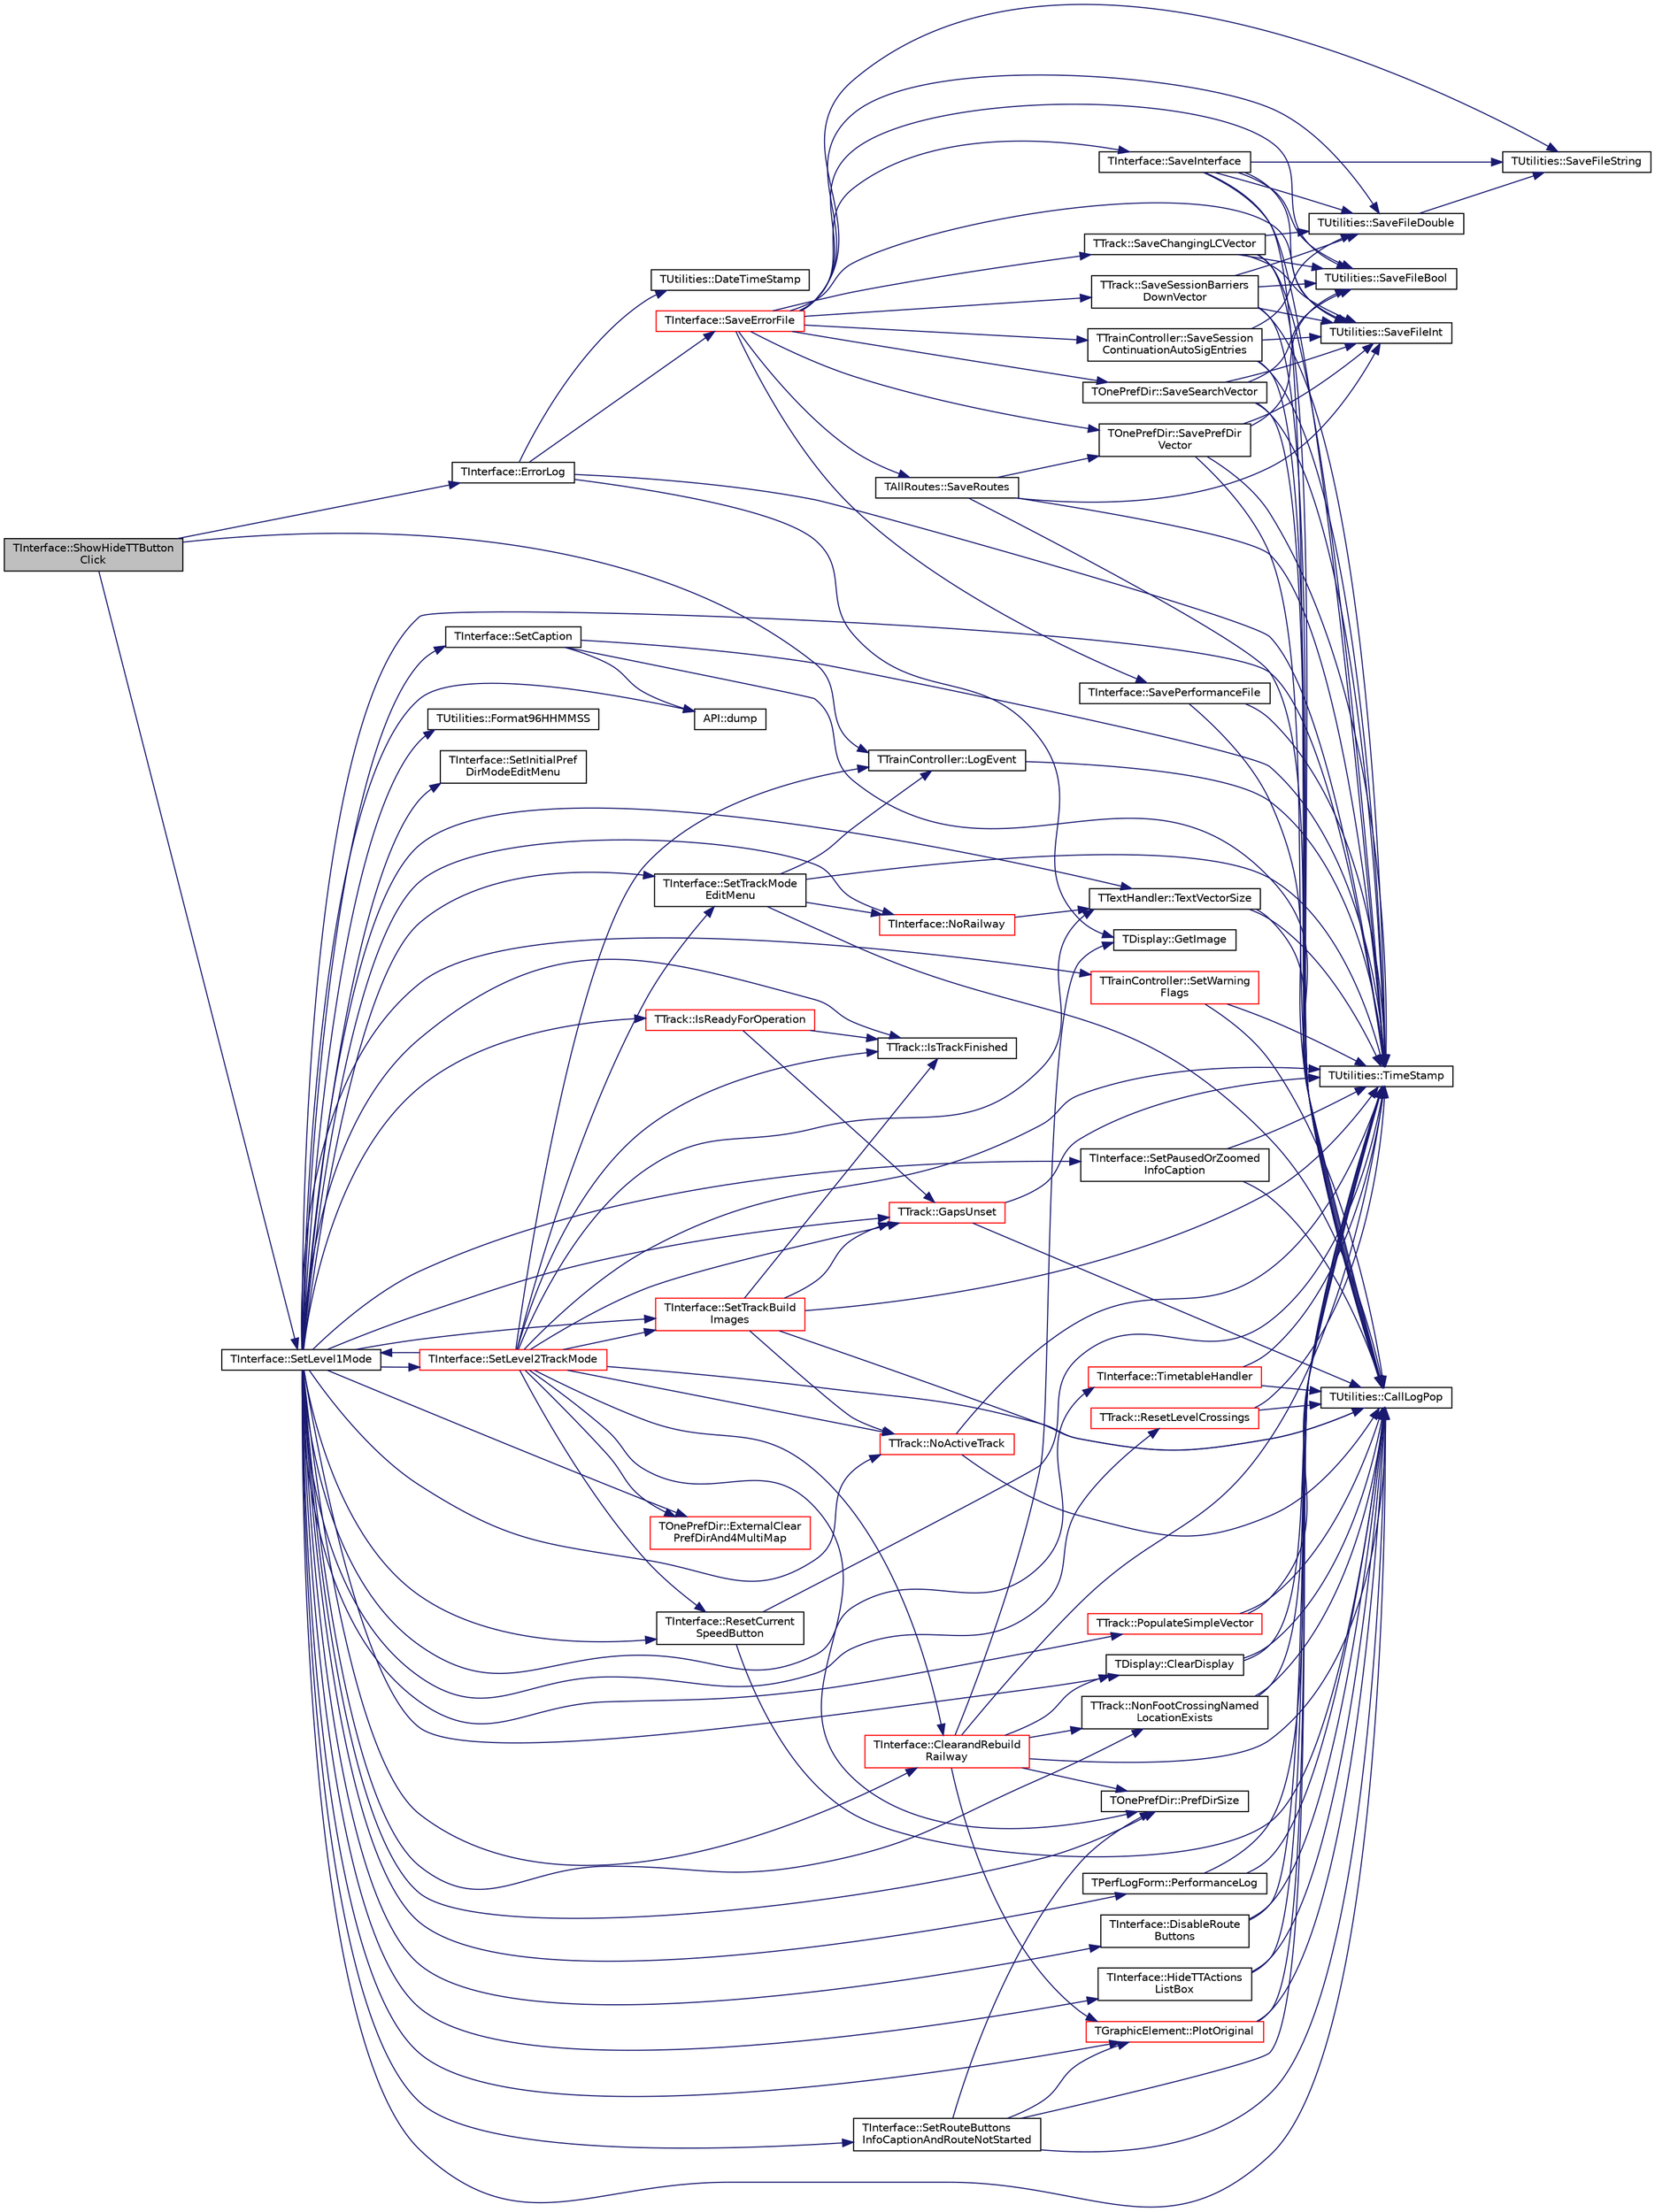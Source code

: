 digraph "TInterface::ShowHideTTButtonClick"
{
 // INTERACTIVE_SVG=YES
 // LATEX_PDF_SIZE
  edge [fontname="Helvetica",fontsize="10",labelfontname="Helvetica",labelfontsize="10"];
  node [fontname="Helvetica",fontsize="10",shape=record];
  rankdir="LR";
  Node1 [label="TInterface::ShowHideTTButton\lClick",height=0.2,width=0.4,color="black", fillcolor="grey75", style="filled", fontcolor="black",tooltip=" "];
  Node1 -> Node2 [color="midnightblue",fontsize="10",style="solid",fontname="Helvetica"];
  Node2 [label="TInterface::ErrorLog",height=0.2,width=0.4,color="black", fillcolor="white", style="filled",URL="$class_t_interface.html#a4f3a25665e2266441217849f947a1adf",tooltip="The error logging routine, called when an error is detected."];
  Node2 -> Node3 [color="midnightblue",fontsize="10",style="solid",fontname="Helvetica"];
  Node3 [label="TUtilities::DateTimeStamp",height=0.2,width=0.4,color="black", fillcolor="white", style="filled",URL="$class_t_utilities.html#a9ca62e05ace8e6c4c33d377c26c48e55",tooltip="creates a string of the form 'dd/mm/yyyy hh:mm:ss' for use in call & event logging"];
  Node2 -> Node4 [color="midnightblue",fontsize="10",style="solid",fontname="Helvetica"];
  Node4 [label="TDisplay::GetImage",height=0.2,width=0.4,color="black", fillcolor="white", style="filled",URL="$class_t_display.html#a33f7067eea9e638bdc363bd0af70d7d5",tooltip="Return a pointer to the screen image."];
  Node2 -> Node5 [color="midnightblue",fontsize="10",style="solid",fontname="Helvetica"];
  Node5 [label="TInterface::SaveErrorFile",height=0.2,width=0.4,color="red", fillcolor="white", style="filled",URL="$class_t_interface.html#a0109f801142d4fa3becae22e23b84163",tooltip="Save the error log after an error has been thrown - no need for a caller."];
  Node5 -> Node6 [color="midnightblue",fontsize="10",style="solid",fontname="Helvetica"];
  Node6 [label="TTrack::SaveChangingLCVector",height=0.2,width=0.4,color="black", fillcolor="white", style="filled",URL="$class_t_track.html#a6e1031277500eadfd3a0751e4ca4057b",tooltip="Save all changing vector values (used for error file)"];
  Node6 -> Node7 [color="midnightblue",fontsize="10",style="solid",fontname="Helvetica"];
  Node7 [label="TUtilities::CallLogPop",height=0.2,width=0.4,color="black", fillcolor="white", style="filled",URL="$class_t_utilities.html#ae1eddca13cc3c492839e131f40ec21c0",tooltip="pops the last entry off the call stack, throws an error if called when empty"];
  Node6 -> Node8 [color="midnightblue",fontsize="10",style="solid",fontname="Helvetica"];
  Node8 [label="TUtilities::SaveFileBool",height=0.2,width=0.4,color="black", fillcolor="white", style="filled",URL="$class_t_utilities.html#a06a211ebaa112f3fac0edc5b238ef876",tooltip="stores '1' if the bool is true or '0' if false to the file, then a CR"];
  Node6 -> Node9 [color="midnightblue",fontsize="10",style="solid",fontname="Helvetica"];
  Node9 [label="TUtilities::SaveFileDouble",height=0.2,width=0.4,color="black", fillcolor="white", style="filled",URL="$class_t_utilities.html#a92b5adfb8ad3a937a8d208bfd90a5741",tooltip="converts the double value to a string (if double stored directly it is truncated to 6 digits) then st..."];
  Node9 -> Node10 [color="midnightblue",fontsize="10",style="solid",fontname="Helvetica"];
  Node10 [label="TUtilities::SaveFileString",height=0.2,width=0.4,color="black", fillcolor="white", style="filled",URL="$class_t_utilities.html#a60531c6cb1a6a33dd71299d3a5b6cc21",tooltip="stores the string value to the file, then a '0' delimiter then a CR"];
  Node6 -> Node11 [color="midnightblue",fontsize="10",style="solid",fontname="Helvetica"];
  Node11 [label="TUtilities::SaveFileInt",height=0.2,width=0.4,color="black", fillcolor="white", style="filled",URL="$class_t_utilities.html#a86ed634e8a9d7ca534a324954f4a7a2f",tooltip="stores the int value to the file, then a CR"];
  Node6 -> Node12 [color="midnightblue",fontsize="10",style="solid",fontname="Helvetica"];
  Node12 [label="TUtilities::TimeStamp",height=0.2,width=0.4,color="black", fillcolor="white", style="filled",URL="$class_t_utilities.html#a34bd6bb5305bc29afdf424f6d35a921c",tooltip="creates a string of the form 'hh:mm:ss' for use in call & event logging"];
  Node5 -> Node8 [color="midnightblue",fontsize="10",style="solid",fontname="Helvetica"];
  Node5 -> Node9 [color="midnightblue",fontsize="10",style="solid",fontname="Helvetica"];
  Node5 -> Node11 [color="midnightblue",fontsize="10",style="solid",fontname="Helvetica"];
  Node5 -> Node10 [color="midnightblue",fontsize="10",style="solid",fontname="Helvetica"];
  Node5 -> Node13 [color="midnightblue",fontsize="10",style="solid",fontname="Helvetica"];
  Node13 [label="TInterface::SaveInterface",height=0.2,width=0.4,color="black", fillcolor="white", style="filled",URL="$class_t_interface.html#aee36e0cef9c182125b1095ceaf37a568",tooltip="Save interface part of a session file."];
  Node13 -> Node7 [color="midnightblue",fontsize="10",style="solid",fontname="Helvetica"];
  Node13 -> Node8 [color="midnightblue",fontsize="10",style="solid",fontname="Helvetica"];
  Node13 -> Node9 [color="midnightblue",fontsize="10",style="solid",fontname="Helvetica"];
  Node13 -> Node11 [color="midnightblue",fontsize="10",style="solid",fontname="Helvetica"];
  Node13 -> Node10 [color="midnightblue",fontsize="10",style="solid",fontname="Helvetica"];
  Node13 -> Node12 [color="midnightblue",fontsize="10",style="solid",fontname="Helvetica"];
  Node5 -> Node14 [color="midnightblue",fontsize="10",style="solid",fontname="Helvetica"];
  Node14 [label="TInterface::SavePerformanceFile",height=0.2,width=0.4,color="black", fillcolor="white", style="filled",URL="$class_t_interface.html#a33d2ed7b588fb4cf12c410312e949299",tooltip="Save performance file part of a session file."];
  Node14 -> Node7 [color="midnightblue",fontsize="10",style="solid",fontname="Helvetica"];
  Node14 -> Node12 [color="midnightblue",fontsize="10",style="solid",fontname="Helvetica"];
  Node5 -> Node15 [color="midnightblue",fontsize="10",style="solid",fontname="Helvetica"];
  Node15 [label="TOnePrefDir::SavePrefDir\lVector",height=0.2,width=0.4,color="black", fillcolor="white", style="filled",URL="$class_t_one_pref_dir.html#a3d115535b2e2d2ea05e210997a3f525c",tooltip="Save the preferred direction vector to a file."];
  Node15 -> Node7 [color="midnightblue",fontsize="10",style="solid",fontname="Helvetica"];
  Node15 -> Node8 [color="midnightblue",fontsize="10",style="solid",fontname="Helvetica"];
  Node15 -> Node11 [color="midnightblue",fontsize="10",style="solid",fontname="Helvetica"];
  Node15 -> Node12 [color="midnightblue",fontsize="10",style="solid",fontname="Helvetica"];
  Node5 -> Node16 [color="midnightblue",fontsize="10",style="solid",fontname="Helvetica"];
  Node16 [label="TAllRoutes::SaveRoutes",height=0.2,width=0.4,color="black", fillcolor="white", style="filled",URL="$class_t_all_routes.html#a4eeafc071c52e16eb1cbe5fb14b2561f",tooltip="Save railway route information to a session file or an error file."];
  Node16 -> Node7 [color="midnightblue",fontsize="10",style="solid",fontname="Helvetica"];
  Node16 -> Node11 [color="midnightblue",fontsize="10",style="solid",fontname="Helvetica"];
  Node16 -> Node15 [color="midnightblue",fontsize="10",style="solid",fontname="Helvetica"];
  Node16 -> Node12 [color="midnightblue",fontsize="10",style="solid",fontname="Helvetica"];
  Node5 -> Node17 [color="midnightblue",fontsize="10",style="solid",fontname="Helvetica"];
  Node17 [label="TOnePrefDir::SaveSearchVector",height=0.2,width=0.4,color="black", fillcolor="white", style="filled",URL="$class_t_one_pref_dir.html#a8871c609a1586aa9c4f723afaccd2502",tooltip="Save the search vector to a file."];
  Node17 -> Node7 [color="midnightblue",fontsize="10",style="solid",fontname="Helvetica"];
  Node17 -> Node8 [color="midnightblue",fontsize="10",style="solid",fontname="Helvetica"];
  Node17 -> Node11 [color="midnightblue",fontsize="10",style="solid",fontname="Helvetica"];
  Node17 -> Node12 [color="midnightblue",fontsize="10",style="solid",fontname="Helvetica"];
  Node5 -> Node18 [color="midnightblue",fontsize="10",style="solid",fontname="Helvetica"];
  Node18 [label="TTrack::SaveSessionBarriers\lDownVector",height=0.2,width=0.4,color="black", fillcolor="white", style="filled",URL="$class_t_track.html#aabbf9502a68e95e1f9d0b8571d9fb57c",tooltip="Save all vector values to the session file."];
  Node18 -> Node7 [color="midnightblue",fontsize="10",style="solid",fontname="Helvetica"];
  Node18 -> Node8 [color="midnightblue",fontsize="10",style="solid",fontname="Helvetica"];
  Node18 -> Node9 [color="midnightblue",fontsize="10",style="solid",fontname="Helvetica"];
  Node18 -> Node11 [color="midnightblue",fontsize="10",style="solid",fontname="Helvetica"];
  Node18 -> Node12 [color="midnightblue",fontsize="10",style="solid",fontname="Helvetica"];
  Node5 -> Node19 [color="midnightblue",fontsize="10",style="solid",fontname="Helvetica"];
  Node19 [label="TTrainController::SaveSession\lContinuationAutoSigEntries",height=0.2,width=0.4,color="black", fillcolor="white", style="filled",URL="$class_t_train_controller.html#ab81acdc0c0ab6e1e321f64170f0f71af",tooltip="save ContinuationAutoSigEntries to a session file"];
  Node19 -> Node7 [color="midnightblue",fontsize="10",style="solid",fontname="Helvetica"];
  Node19 -> Node9 [color="midnightblue",fontsize="10",style="solid",fontname="Helvetica"];
  Node19 -> Node11 [color="midnightblue",fontsize="10",style="solid",fontname="Helvetica"];
  Node19 -> Node12 [color="midnightblue",fontsize="10",style="solid",fontname="Helvetica"];
  Node2 -> Node12 [color="midnightblue",fontsize="10",style="solid",fontname="Helvetica"];
  Node1 -> Node37 [color="midnightblue",fontsize="10",style="solid",fontname="Helvetica"];
  Node37 [label="TTrainController::LogEvent",height=0.2,width=0.4,color="black", fillcolor="white", style="filled",URL="$class_t_train_controller.html#ac88477499edd24550fae9b90b5561ed1",tooltip="store Str to the event log - moved from TUtilities for v0.6 so can record the tt clock value"];
  Node37 -> Node12 [color="midnightblue",fontsize="10",style="solid",fontname="Helvetica"];
  Node1 -> Node38 [color="midnightblue",fontsize="10",style="solid",fontname="Helvetica"];
  Node38 [label="TInterface::SetLevel1Mode",height=0.2,width=0.4,color="black", fillcolor="white", style="filled",URL="$class_t_interface.html#acf77f2eeeac0775fde4f25ba46099e0b",tooltip="Sets the Level1 user mode, using the Level1Mode variable to determine the mode."];
  Node38 -> Node7 [color="midnightblue",fontsize="10",style="solid",fontname="Helvetica"];
  Node38 -> Node39 [color="midnightblue",fontsize="10",style="solid",fontname="Helvetica"];
  Node39 [label="TInterface::ClearandRebuild\lRailway",height=0.2,width=0.4,color="red", fillcolor="white", style="filled",URL="$class_t_interface.html#aaa05ac95703a25e1fb4863779854967c",tooltip="< Sets the information panel message for zoom-out or paused modes"];
  Node39 -> Node7 [color="midnightblue",fontsize="10",style="solid",fontname="Helvetica"];
  Node39 -> Node40 [color="midnightblue",fontsize="10",style="solid",fontname="Helvetica"];
  Node40 [label="TDisplay::ClearDisplay",height=0.2,width=0.4,color="black", fillcolor="white", style="filled",URL="$class_t_display.html#a8d990507ae0111e0b7890e8aa77fd76d",tooltip="Empty the display."];
  Node40 -> Node7 [color="midnightblue",fontsize="10",style="solid",fontname="Helvetica"];
  Node40 -> Node12 [color="midnightblue",fontsize="10",style="solid",fontname="Helvetica"];
  Node39 -> Node4 [color="midnightblue",fontsize="10",style="solid",fontname="Helvetica"];
  Node39 -> Node66 [color="midnightblue",fontsize="10",style="solid",fontname="Helvetica"];
  Node66 [label="TTrack::NonFootCrossingNamed\lLocationExists",height=0.2,width=0.4,color="black", fillcolor="white", style="filled",URL="$class_t_track.html#aa67be9f8ad9bd885f649b26962e0d41d",tooltip="True if there is a platform, NamedNonStationLocation or Concourse present in the railway."];
  Node66 -> Node7 [color="midnightblue",fontsize="10",style="solid",fontname="Helvetica"];
  Node66 -> Node12 [color="midnightblue",fontsize="10",style="solid",fontname="Helvetica"];
  Node39 -> Node68 [color="midnightblue",fontsize="10",style="solid",fontname="Helvetica"];
  Node68 [label="TGraphicElement::PlotOriginal",height=0.2,width=0.4,color="red", fillcolor="white", style="filled",URL="$class_t_graphic_element.html#ad9e23ba031b1110126227d301b59ffc7",tooltip="Plot the original graphic on screen."];
  Node68 -> Node7 [color="midnightblue",fontsize="10",style="solid",fontname="Helvetica"];
  Node68 -> Node12 [color="midnightblue",fontsize="10",style="solid",fontname="Helvetica"];
  Node39 -> Node48 [color="midnightblue",fontsize="10",style="solid",fontname="Helvetica"];
  Node48 [label="TOnePrefDir::PrefDirSize",height=0.2,width=0.4,color="black", fillcolor="white", style="filled",URL="$class_t_one_pref_dir.html#a29d013bf730e23d27fdb2c390e3a14da",tooltip="Return the vector size."];
  Node39 -> Node12 [color="midnightblue",fontsize="10",style="solid",fontname="Helvetica"];
  Node38 -> Node40 [color="midnightblue",fontsize="10",style="solid",fontname="Helvetica"];
  Node38 -> Node106 [color="midnightblue",fontsize="10",style="solid",fontname="Helvetica"];
  Node106 [label="TInterface::DisableRoute\lButtons",height=0.2,width=0.4,color="black", fillcolor="white", style="filled",URL="$class_t_interface.html#ac0c9be911e93134ddda04ba498a8bd9c",tooltip="Called during operation whenever the route type buttons need to be disabled, e.g. when paused."];
  Node106 -> Node7 [color="midnightblue",fontsize="10",style="solid",fontname="Helvetica"];
  Node106 -> Node12 [color="midnightblue",fontsize="10",style="solid",fontname="Helvetica"];
  Node38 -> Node107 [color="midnightblue",fontsize="10",style="solid",fontname="Helvetica"];
  Node107 [label="API::dump",height=0.2,width=0.4,color="black", fillcolor="white", style="filled",URL="$class_a_p_i.html#abebc08c03ceec2b898d8fe877b0efcba",tooltip="save currently recorded status data to INI file"];
  Node38 -> Node108 [color="midnightblue",fontsize="10",style="solid",fontname="Helvetica"];
  Node108 [label="TOnePrefDir::ExternalClear\lPrefDirAnd4MultiMap",height=0.2,width=0.4,color="red", fillcolor="white", style="filled",URL="$class_t_one_pref_dir.html#abc09de3c32460a73d3de12625329210d",tooltip="Empty the existing preferred direction vector & map - for use by other classes."];
  Node38 -> Node110 [color="midnightblue",fontsize="10",style="solid",fontname="Helvetica"];
  Node110 [label="TUtilities::Format96HHMMSS",height=0.2,width=0.4,color="black", fillcolor="white", style="filled",URL="$class_t_utilities.html#a2dfbe3d4ed11770bc1a902b51afdc10c",tooltip="formats a TDateTime into an AnsiString of the form hh:mm:ss where hh runs from 00 to 95 & resets when..."];
  Node38 -> Node111 [color="midnightblue",fontsize="10",style="solid",fontname="Helvetica"];
  Node111 [label="TTrack::GapsUnset",height=0.2,width=0.4,color="red", fillcolor="white", style="filled",URL="$class_t_track.html#a794daa0471b473e28ff24c87a92112dc",tooltip="True if there are gaps in the railway and any are unset."];
  Node111 -> Node7 [color="midnightblue",fontsize="10",style="solid",fontname="Helvetica"];
  Node111 -> Node12 [color="midnightblue",fontsize="10",style="solid",fontname="Helvetica"];
  Node38 -> Node112 [color="midnightblue",fontsize="10",style="solid",fontname="Helvetica"];
  Node112 [label="TInterface::HideTTActions\lListBox",height=0.2,width=0.4,color="black", fillcolor="white", style="filled",URL="$class_t_interface.html#ab2b7fa09f178490f2bde9a6caf323f30",tooltip="makes TTActionsListBox invisible (if it was visible)"];
  Node112 -> Node7 [color="midnightblue",fontsize="10",style="solid",fontname="Helvetica"];
  Node112 -> Node12 [color="midnightblue",fontsize="10",style="solid",fontname="Helvetica"];
  Node38 -> Node113 [color="midnightblue",fontsize="10",style="solid",fontname="Helvetica"];
  Node113 [label="TTrack::IsReadyForOperation",height=0.2,width=0.4,color="red", fillcolor="white", style="filled",URL="$class_t_track.html#a1a9f8ddecccd649195ede1ec027500d1",tooltip="Indicates whether or not the railway is ready for saving as a '.rly' file and for operation."];
  Node113 -> Node111 [color="midnightblue",fontsize="10",style="solid",fontname="Helvetica"];
  Node113 -> Node116 [color="midnightblue",fontsize="10",style="solid",fontname="Helvetica"];
  Node116 [label="TTrack::IsTrackFinished",height=0.2,width=0.4,color="black", fillcolor="white", style="filled",URL="$class_t_track.html#aa8386109483977bfaa97909747358149",tooltip="Indicates whether or not the track has been successfully linked together."];
  Node38 -> Node116 [color="midnightblue",fontsize="10",style="solid",fontname="Helvetica"];
  Node38 -> Node118 [color="midnightblue",fontsize="10",style="solid",fontname="Helvetica"];
  Node118 [label="TTrack::NoActiveTrack",height=0.2,width=0.4,color="red", fillcolor="white", style="filled",URL="$class_t_track.html#a2eaa84532799b76a0b42cf6e2611224d",tooltip="True if there is no active track in the railway."];
  Node118 -> Node7 [color="midnightblue",fontsize="10",style="solid",fontname="Helvetica"];
  Node118 -> Node12 [color="midnightblue",fontsize="10",style="solid",fontname="Helvetica"];
  Node38 -> Node66 [color="midnightblue",fontsize="10",style="solid",fontname="Helvetica"];
  Node38 -> Node119 [color="midnightblue",fontsize="10",style="solid",fontname="Helvetica"];
  Node119 [label="TInterface::NoRailway",height=0.2,width=0.4,color="red", fillcolor="white", style="filled",URL="$class_t_interface.html#a488e772a2e2a52820fdbe1d1695e0118",tooltip="Returns true if there are no track elements and no text."];
  Node119 -> Node27 [color="midnightblue",fontsize="10",style="solid",fontname="Helvetica"];
  Node27 [label="TTextHandler::TextVectorSize",height=0.2,width=0.4,color="black", fillcolor="white", style="filled",URL="$class_t_text_handler.html#a7dfd4e30235878fb01e7387715e0cb0f",tooltip="return the number of items in TextVector"];
  Node27 -> Node7 [color="midnightblue",fontsize="10",style="solid",fontname="Helvetica"];
  Node27 -> Node12 [color="midnightblue",fontsize="10",style="solid",fontname="Helvetica"];
  Node38 -> Node121 [color="midnightblue",fontsize="10",style="solid",fontname="Helvetica"];
  Node121 [label="TPerfLogForm::PerformanceLog",height=0.2,width=0.4,color="black", fillcolor="white", style="filled",URL="$class_t_perf_log_form.html#a72f06bf03353c15c94ceefbf420ff7b4",tooltip="Send Statement to the performance log on screen and to the file."];
  Node121 -> Node7 [color="midnightblue",fontsize="10",style="solid",fontname="Helvetica"];
  Node121 -> Node12 [color="midnightblue",fontsize="10",style="solid",fontname="Helvetica"];
  Node38 -> Node68 [color="midnightblue",fontsize="10",style="solid",fontname="Helvetica"];
  Node38 -> Node122 [color="midnightblue",fontsize="10",style="solid",fontname="Helvetica"];
  Node122 [label="TTrack::PopulateSimpleVector",height=0.2,width=0.4,color="red", fillcolor="white", style="filled",URL="$class_t_track.html#ac1c56df84af8198313a7d0f0bba312bd",tooltip="clear then add all simple element track vector positions to the vector, added at v2...."];
  Node122 -> Node7 [color="midnightblue",fontsize="10",style="solid",fontname="Helvetica"];
  Node122 -> Node12 [color="midnightblue",fontsize="10",style="solid",fontname="Helvetica"];
  Node38 -> Node48 [color="midnightblue",fontsize="10",style="solid",fontname="Helvetica"];
  Node38 -> Node123 [color="midnightblue",fontsize="10",style="solid",fontname="Helvetica"];
  Node123 [label="TInterface::ResetCurrent\lSpeedButton",height=0.2,width=0.4,color="black", fillcolor="white", style="filled",URL="$class_t_interface.html#ad91195c1ea742572c4579ea38fbd4eb3",tooltip="Resets the CurrentSpeedButton variable to zero and the 'Down' property to false."];
  Node123 -> Node7 [color="midnightblue",fontsize="10",style="solid",fontname="Helvetica"];
  Node123 -> Node12 [color="midnightblue",fontsize="10",style="solid",fontname="Helvetica"];
  Node38 -> Node124 [color="midnightblue",fontsize="10",style="solid",fontname="Helvetica"];
  Node124 [label="TTrack::ResetLevelCrossings",height=0.2,width=0.4,color="red", fillcolor="white", style="filled",URL="$class_t_track.html#a1a5d8cf5f3a46667a745bfcf4c77ba9d",tooltip="Set all LC attributes to 0 (closed to trains)"];
  Node124 -> Node7 [color="midnightblue",fontsize="10",style="solid",fontname="Helvetica"];
  Node124 -> Node12 [color="midnightblue",fontsize="10",style="solid",fontname="Helvetica"];
  Node38 -> Node125 [color="midnightblue",fontsize="10",style="solid",fontname="Helvetica"];
  Node125 [label="TInterface::SetCaption",height=0.2,width=0.4,color="black", fillcolor="white", style="filled",URL="$class_t_interface.html#a974c6d5a224756b00ede1161e0fdf5f7",tooltip="Sets the railway and timetable titles at the top of the screen."];
  Node125 -> Node7 [color="midnightblue",fontsize="10",style="solid",fontname="Helvetica"];
  Node125 -> Node107 [color="midnightblue",fontsize="10",style="solid",fontname="Helvetica"];
  Node125 -> Node12 [color="midnightblue",fontsize="10",style="solid",fontname="Helvetica"];
  Node38 -> Node126 [color="midnightblue",fontsize="10",style="solid",fontname="Helvetica"];
  Node126 [label="TInterface::SetInitialPref\lDirModeEditMenu",height=0.2,width=0.4,color="black", fillcolor="white", style="filled",URL="$class_t_interface.html#ac0cd2df9b806fc8909c2dcc584442fb5",tooltip="Enables or disables the initial Edit mode submenu items in PrefDir mode."];
  Node38 -> Node127 [color="midnightblue",fontsize="10",style="solid",fontname="Helvetica"];
  Node127 [label="TInterface::SetLevel2TrackMode",height=0.2,width=0.4,color="red", fillcolor="white", style="filled",URL="$class_t_interface.html#a19ee788122a66d7e97873159bf2e4e4b",tooltip="Sets the Level2TrackMode user mode, using the Level2TrackMode variable to determine the mode."];
  Node127 -> Node7 [color="midnightblue",fontsize="10",style="solid",fontname="Helvetica"];
  Node127 -> Node39 [color="midnightblue",fontsize="10",style="solid",fontname="Helvetica"];
  Node127 -> Node108 [color="midnightblue",fontsize="10",style="solid",fontname="Helvetica"];
  Node127 -> Node111 [color="midnightblue",fontsize="10",style="solid",fontname="Helvetica"];
  Node127 -> Node116 [color="midnightblue",fontsize="10",style="solid",fontname="Helvetica"];
  Node127 -> Node37 [color="midnightblue",fontsize="10",style="solid",fontname="Helvetica"];
  Node127 -> Node118 [color="midnightblue",fontsize="10",style="solid",fontname="Helvetica"];
  Node127 -> Node48 [color="midnightblue",fontsize="10",style="solid",fontname="Helvetica"];
  Node127 -> Node123 [color="midnightblue",fontsize="10",style="solid",fontname="Helvetica"];
  Node127 -> Node38 [color="midnightblue",fontsize="10",style="solid",fontname="Helvetica"];
  Node127 -> Node191 [color="midnightblue",fontsize="10",style="solid",fontname="Helvetica"];
  Node191 [label="TInterface::SetTrackBuild\lImages",height=0.2,width=0.4,color="red", fillcolor="white", style="filled",URL="$class_t_interface.html#a5c1caa770e377ec064458f42f6301ecd",tooltip="Sets the left screen images (track linked or not, gaps set or not, locations named or not) during rai..."];
  Node191 -> Node7 [color="midnightblue",fontsize="10",style="solid",fontname="Helvetica"];
  Node191 -> Node111 [color="midnightblue",fontsize="10",style="solid",fontname="Helvetica"];
  Node191 -> Node116 [color="midnightblue",fontsize="10",style="solid",fontname="Helvetica"];
  Node191 -> Node118 [color="midnightblue",fontsize="10",style="solid",fontname="Helvetica"];
  Node191 -> Node12 [color="midnightblue",fontsize="10",style="solid",fontname="Helvetica"];
  Node127 -> Node198 [color="midnightblue",fontsize="10",style="solid",fontname="Helvetica"];
  Node198 [label="TInterface::SetTrackMode\lEditMenu",height=0.2,width=0.4,color="black", fillcolor="white", style="filled",URL="$class_t_interface.html#a209ee94f8c890753da19524f48a8b78f",tooltip="Enables or disables the initial Edit mode submenu items in Track mode."];
  Node198 -> Node7 [color="midnightblue",fontsize="10",style="solid",fontname="Helvetica"];
  Node198 -> Node37 [color="midnightblue",fontsize="10",style="solid",fontname="Helvetica"];
  Node198 -> Node119 [color="midnightblue",fontsize="10",style="solid",fontname="Helvetica"];
  Node198 -> Node12 [color="midnightblue",fontsize="10",style="solid",fontname="Helvetica"];
  Node127 -> Node27 [color="midnightblue",fontsize="10",style="solid",fontname="Helvetica"];
  Node127 -> Node12 [color="midnightblue",fontsize="10",style="solid",fontname="Helvetica"];
  Node38 -> Node206 [color="midnightblue",fontsize="10",style="solid",fontname="Helvetica"];
  Node206 [label="TInterface::SetPausedOrZoomed\lInfoCaption",height=0.2,width=0.4,color="black", fillcolor="white", style="filled",URL="$class_t_interface.html#ac24842680583df5ef46f3ece3bc76bb3",tooltip=" "];
  Node206 -> Node7 [color="midnightblue",fontsize="10",style="solid",fontname="Helvetica"];
  Node206 -> Node12 [color="midnightblue",fontsize="10",style="solid",fontname="Helvetica"];
  Node38 -> Node207 [color="midnightblue",fontsize="10",style="solid",fontname="Helvetica"];
  Node207 [label="TInterface::SetRouteButtons\lInfoCaptionAndRouteNotStarted",height=0.2,width=0.4,color="black", fillcolor="white", style="filled",URL="$class_t_interface.html#a89cc1839f77c2a867714cb52bd8d5cfe",tooltip="Enables or disables the route type buttons depending on the route mode, sets the information panel me..."];
  Node207 -> Node7 [color="midnightblue",fontsize="10",style="solid",fontname="Helvetica"];
  Node207 -> Node68 [color="midnightblue",fontsize="10",style="solid",fontname="Helvetica"];
  Node207 -> Node48 [color="midnightblue",fontsize="10",style="solid",fontname="Helvetica"];
  Node207 -> Node12 [color="midnightblue",fontsize="10",style="solid",fontname="Helvetica"];
  Node38 -> Node191 [color="midnightblue",fontsize="10",style="solid",fontname="Helvetica"];
  Node38 -> Node198 [color="midnightblue",fontsize="10",style="solid",fontname="Helvetica"];
  Node38 -> Node208 [color="midnightblue",fontsize="10",style="solid",fontname="Helvetica"];
  Node208 [label="TTrainController::SetWarning\lFlags",height=0.2,width=0.4,color="red", fillcolor="white", style="filled",URL="$class_t_train_controller.html#a29c49509e56368954ca3334a37648a7a",tooltip="This sets all the warning flags (CrashWarning, DerailWarning etc) to their required states after a se..."];
  Node208 -> Node7 [color="midnightblue",fontsize="10",style="solid",fontname="Helvetica"];
  Node208 -> Node12 [color="midnightblue",fontsize="10",style="solid",fontname="Helvetica"];
  Node38 -> Node27 [color="midnightblue",fontsize="10",style="solid",fontname="Helvetica"];
  Node38 -> Node12 [color="midnightblue",fontsize="10",style="solid",fontname="Helvetica"];
  Node38 -> Node209 [color="midnightblue",fontsize="10",style="solid",fontname="Helvetica"];
  Node209 [label="TInterface::TimetableHandler",height=0.2,width=0.4,color="red", fillcolor="white", style="filled",URL="$class_t_interface.html#a4502fb89b8be8afeaf2771fbe5d0cd75",tooltip="Called during timetable editing whenever a change is made to the timetable, sets all the timetable bu..."];
  Node209 -> Node7 [color="midnightblue",fontsize="10",style="solid",fontname="Helvetica"];
  Node209 -> Node12 [color="midnightblue",fontsize="10",style="solid",fontname="Helvetica"];
}
